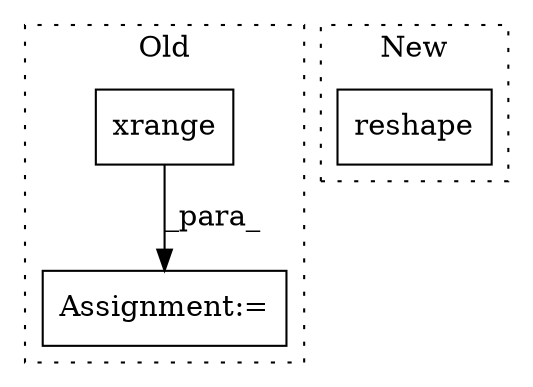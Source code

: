 digraph G {
subgraph cluster0 {
1 [label="xrange" a="32" s="6478,6499" l="7,1" shape="box"];
3 [label="Assignment:=" a="7" s="6469" l="110" shape="box"];
label = "Old";
style="dotted";
}
subgraph cluster1 {
2 [label="reshape" a="32" s="6222,6250" l="8,1" shape="box"];
label = "New";
style="dotted";
}
1 -> 3 [label="_para_"];
}